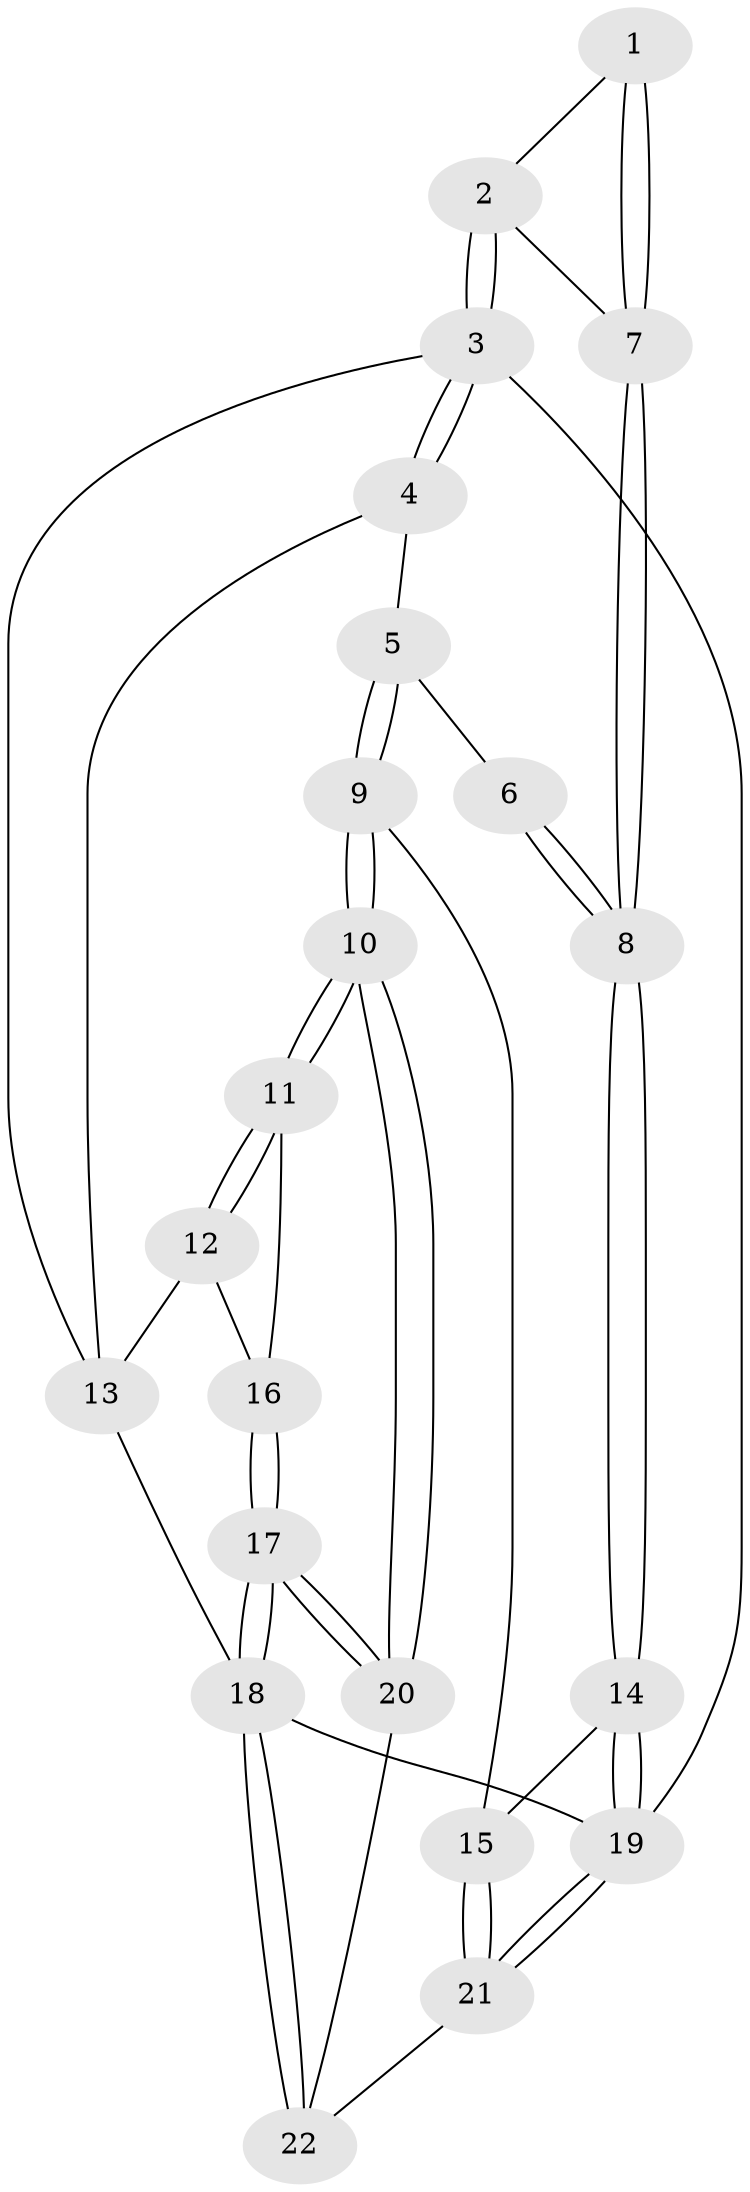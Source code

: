 // Generated by graph-tools (version 1.1) at 2025/46/02/15/25 05:46:28]
// undirected, 22 vertices, 52 edges
graph export_dot {
graph [start="1"]
  node [color=gray90,style=filled];
  1 [pos="+0.8086447108931324+0.18036696137278357"];
  2 [pos="+1+0"];
  3 [pos="+1+0"];
  4 [pos="+0.40950029764950385+0.020745683750404403"];
  5 [pos="+0.43476794598760227+0.07271488108467594"];
  6 [pos="+0.7964619457607476+0.1866754960602892"];
  7 [pos="+1+0.2743572353687968"];
  8 [pos="+1+0.580358964857199"];
  9 [pos="+0.4926318122938198+0.6106129530904868"];
  10 [pos="+0.3903883688975641+0.6832345221978546"];
  11 [pos="+0.30550048111717015+0.6505494990504601"];
  12 [pos="+0+0"];
  13 [pos="+0+0"];
  14 [pos="+1+0.6121469990852563"];
  15 [pos="+0.7161797756396119+0.6724691249004826"];
  16 [pos="+0+0.5199237871499828"];
  17 [pos="+0+1"];
  18 [pos="+0+1"];
  19 [pos="+1+1"];
  20 [pos="+0.36983130615118837+0.7288774182313681"];
  21 [pos="+0.7522997390018841+1"];
  22 [pos="+0.36879115544855245+1"];
  1 -- 2;
  1 -- 7;
  1 -- 7;
  2 -- 3;
  2 -- 3;
  2 -- 7;
  3 -- 4;
  3 -- 4;
  3 -- 13;
  3 -- 19;
  4 -- 5;
  4 -- 13;
  5 -- 6;
  5 -- 9;
  5 -- 9;
  6 -- 8;
  6 -- 8;
  7 -- 8;
  7 -- 8;
  8 -- 14;
  8 -- 14;
  9 -- 10;
  9 -- 10;
  9 -- 15;
  10 -- 11;
  10 -- 11;
  10 -- 20;
  10 -- 20;
  11 -- 12;
  11 -- 12;
  11 -- 16;
  12 -- 13;
  12 -- 16;
  13 -- 18;
  14 -- 15;
  14 -- 19;
  14 -- 19;
  15 -- 21;
  15 -- 21;
  16 -- 17;
  16 -- 17;
  17 -- 18;
  17 -- 18;
  17 -- 20;
  17 -- 20;
  18 -- 22;
  18 -- 22;
  18 -- 19;
  19 -- 21;
  19 -- 21;
  20 -- 22;
  21 -- 22;
}
